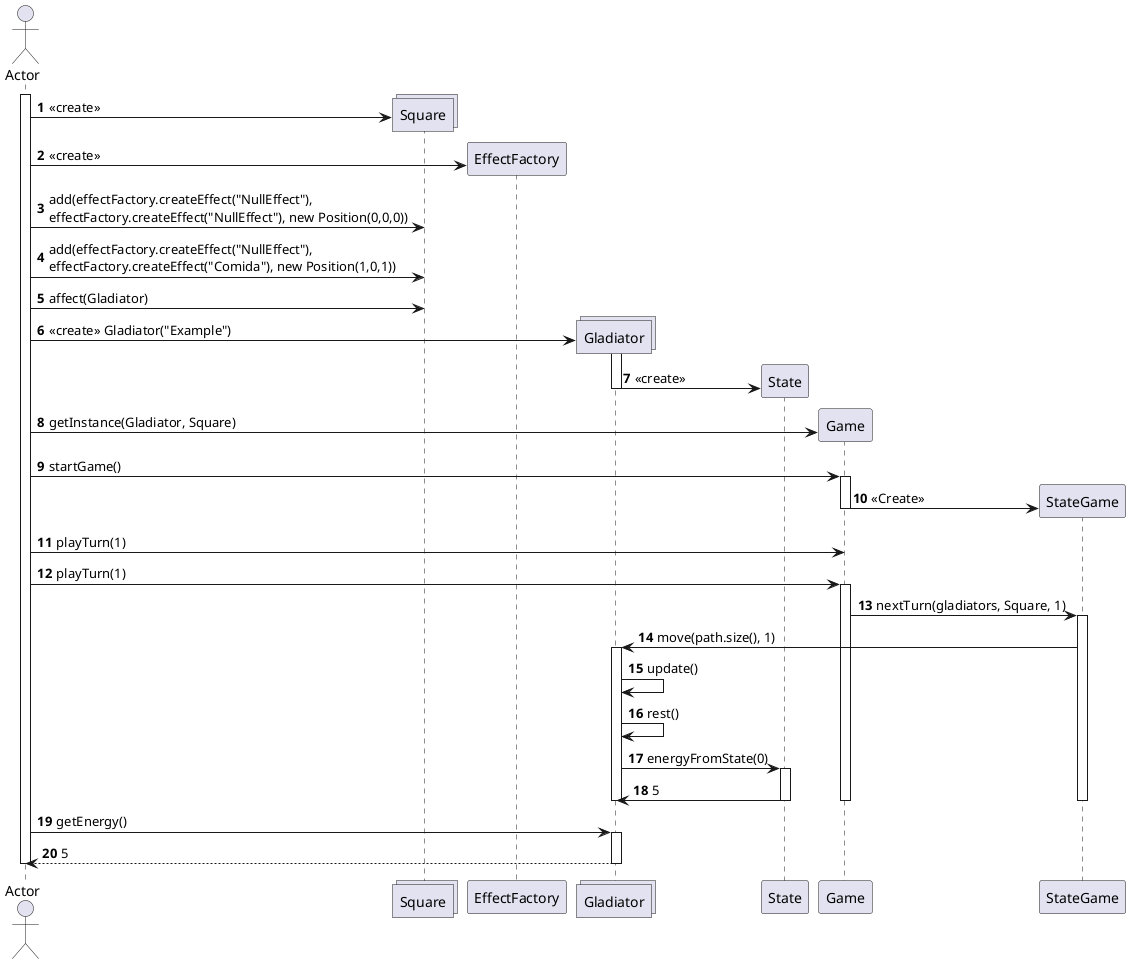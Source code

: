 @startuml
'https://plantuml.com/sequence-diagram

autonumber
actor Actor
activate Actor

create collections Square
Actor -> Square: <<create>>
create EffectFactory
Actor -> EffectFactory: <<create>>
Actor -> Square: add(effectFactory.createEffect("NullEffect"),\neffectFactory.createEffect("NullEffect"), new Position(0,0,0))
Actor -> Square: add(effectFactory.createEffect("NullEffect"),\neffectFactory.createEffect("Comida"), new Position(1,0,1))
Actor -> Square: affect(Gladiator)

create collections Gladiator
Actor -> Gladiator: <<create>> Gladiator("Example")
activate Gladiator
    create State
    Gladiator -> State: <<create>>
deactivate Gladiator

create Game
Actor -> Game: getInstance(Gladiator, Square)

Actor -> Game: startGame()
activate Game
    create StateGame
    Game -> StateGame: <<Create>>
deactivate Game

Actor -> Game: playTurn(1)

Actor -> Game: playTurn(1)
activate Game
    Game -> StateGame: nextTurn(gladiators, Square, 1)
    activate StateGame
        StateGame -> Gladiator: move(path.size(), 1)
        activate Gladiator
            Gladiator -> Gladiator: update()
            Gladiator -> Gladiator: rest()
            Gladiator -> State: energyFromState(0)
            activate State
                State -> Gladiator: 5
            deactivate State
        deactivate Gladiator
    deactivate StateGame
deactivate Game

Actor -> Gladiator: getEnergy()
activate Gladiator
        Gladiator --> Actor: 5
deactivate Gladiator

deactivate Actor
@enduml
